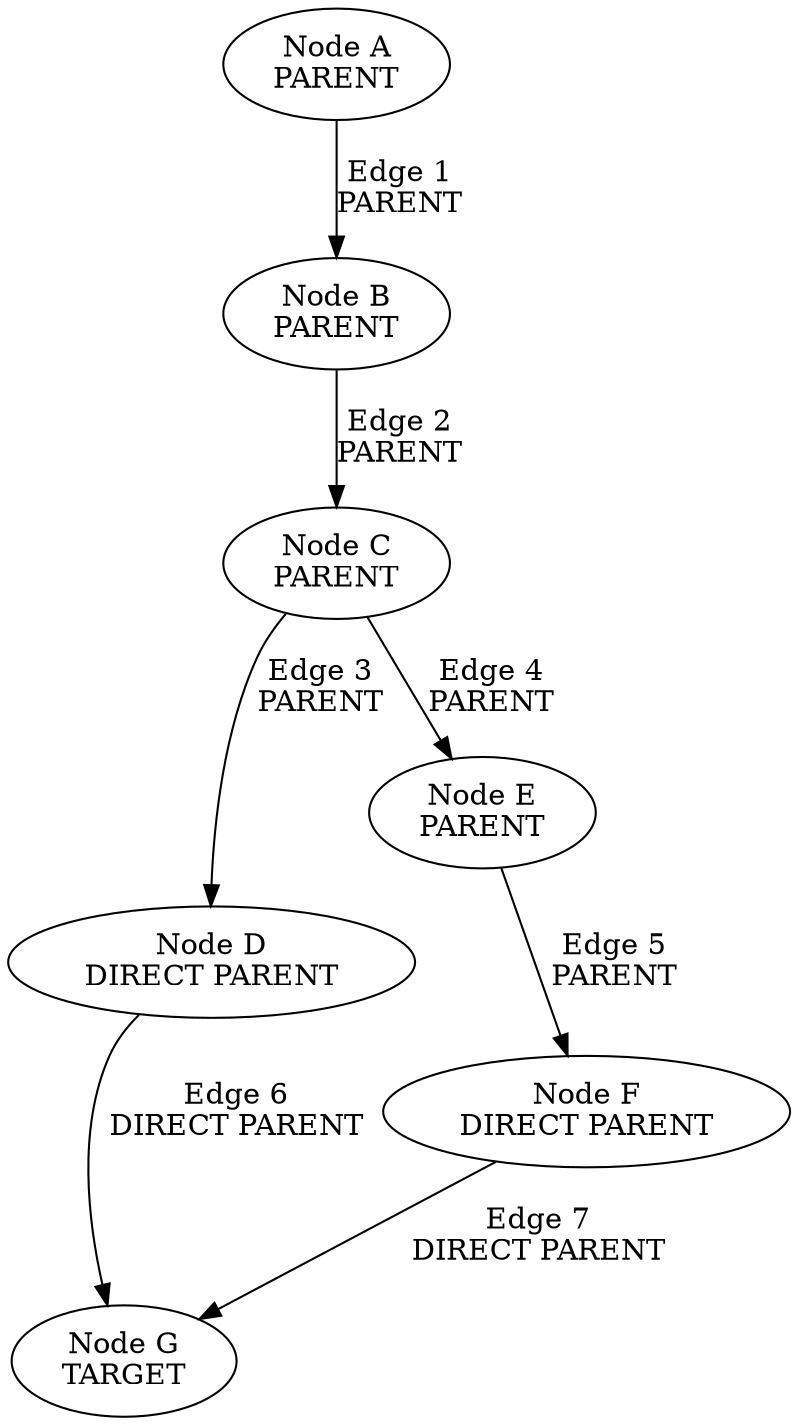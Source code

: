 digraph { 
    a [label="Node A\nPARENT"];
    b [label="Node B\nPARENT"];
    c [label="Node C\nPARENT"];
    d [label="Node D\nDIRECT PARENT"];
    e [label="Node E\nPARENT"];
    f [label="Node F\nDIRECT PARENT"];
    g [label="Node G\nTARGET"];

    a -> b [label="Edge 1\nPARENT"];
    b -> c [label="Edge 2\nPARENT"];
    c -> d [label="Edge 3\nPARENT"];
    c -> e [label="Edge 4\nPARENT"];
    e -> f [label="Edge 5\nPARENT"];
    d -> g [label="Edge 6\nDIRECT PARENT"];
    f -> g [label="Edge 7\nDIRECT PARENT"];
}
